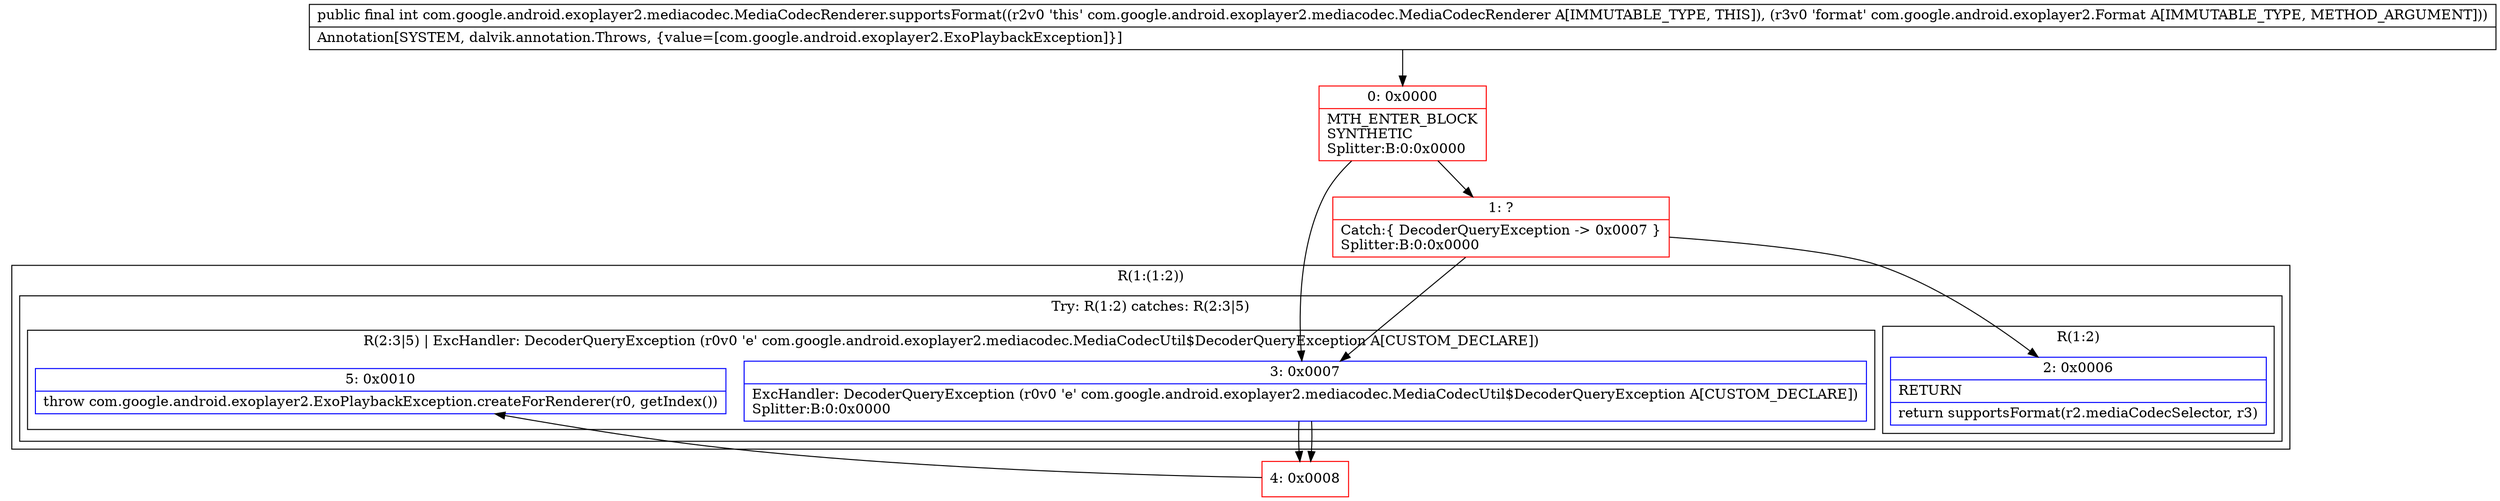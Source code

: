 digraph "CFG forcom.google.android.exoplayer2.mediacodec.MediaCodecRenderer.supportsFormat(Lcom\/google\/android\/exoplayer2\/Format;)I" {
subgraph cluster_Region_708558748 {
label = "R(1:(1:2))";
node [shape=record,color=blue];
subgraph cluster_TryCatchRegion_1424253497 {
label = "Try: R(1:2) catches: R(2:3|5)";
node [shape=record,color=blue];
subgraph cluster_Region_366727968 {
label = "R(1:2)";
node [shape=record,color=blue];
Node_2 [shape=record,label="{2\:\ 0x0006|RETURN\l|return supportsFormat(r2.mediaCodecSelector, r3)\l}"];
}
subgraph cluster_Region_303992234 {
label = "R(2:3|5) | ExcHandler: DecoderQueryException (r0v0 'e' com.google.android.exoplayer2.mediacodec.MediaCodecUtil$DecoderQueryException A[CUSTOM_DECLARE])\l";
node [shape=record,color=blue];
Node_3 [shape=record,label="{3\:\ 0x0007|ExcHandler: DecoderQueryException (r0v0 'e' com.google.android.exoplayer2.mediacodec.MediaCodecUtil$DecoderQueryException A[CUSTOM_DECLARE])\lSplitter:B:0:0x0000\l}"];
Node_5 [shape=record,label="{5\:\ 0x0010|throw com.google.android.exoplayer2.ExoPlaybackException.createForRenderer(r0, getIndex())\l}"];
}
}
}
subgraph cluster_Region_303992234 {
label = "R(2:3|5) | ExcHandler: DecoderQueryException (r0v0 'e' com.google.android.exoplayer2.mediacodec.MediaCodecUtil$DecoderQueryException A[CUSTOM_DECLARE])\l";
node [shape=record,color=blue];
Node_3 [shape=record,label="{3\:\ 0x0007|ExcHandler: DecoderQueryException (r0v0 'e' com.google.android.exoplayer2.mediacodec.MediaCodecUtil$DecoderQueryException A[CUSTOM_DECLARE])\lSplitter:B:0:0x0000\l}"];
Node_5 [shape=record,label="{5\:\ 0x0010|throw com.google.android.exoplayer2.ExoPlaybackException.createForRenderer(r0, getIndex())\l}"];
}
Node_0 [shape=record,color=red,label="{0\:\ 0x0000|MTH_ENTER_BLOCK\lSYNTHETIC\lSplitter:B:0:0x0000\l}"];
Node_1 [shape=record,color=red,label="{1\:\ ?|Catch:\{ DecoderQueryException \-\> 0x0007 \}\lSplitter:B:0:0x0000\l}"];
Node_4 [shape=record,color=red,label="{4\:\ 0x0008}"];
MethodNode[shape=record,label="{public final int com.google.android.exoplayer2.mediacodec.MediaCodecRenderer.supportsFormat((r2v0 'this' com.google.android.exoplayer2.mediacodec.MediaCodecRenderer A[IMMUTABLE_TYPE, THIS]), (r3v0 'format' com.google.android.exoplayer2.Format A[IMMUTABLE_TYPE, METHOD_ARGUMENT]))  | Annotation[SYSTEM, dalvik.annotation.Throws, \{value=[com.google.android.exoplayer2.ExoPlaybackException]\}]\l}"];
MethodNode -> Node_0;
Node_3 -> Node_4;
Node_3 -> Node_4;
Node_0 -> Node_1;
Node_0 -> Node_3;
Node_1 -> Node_3;
Node_1 -> Node_2;
Node_4 -> Node_5;
}

